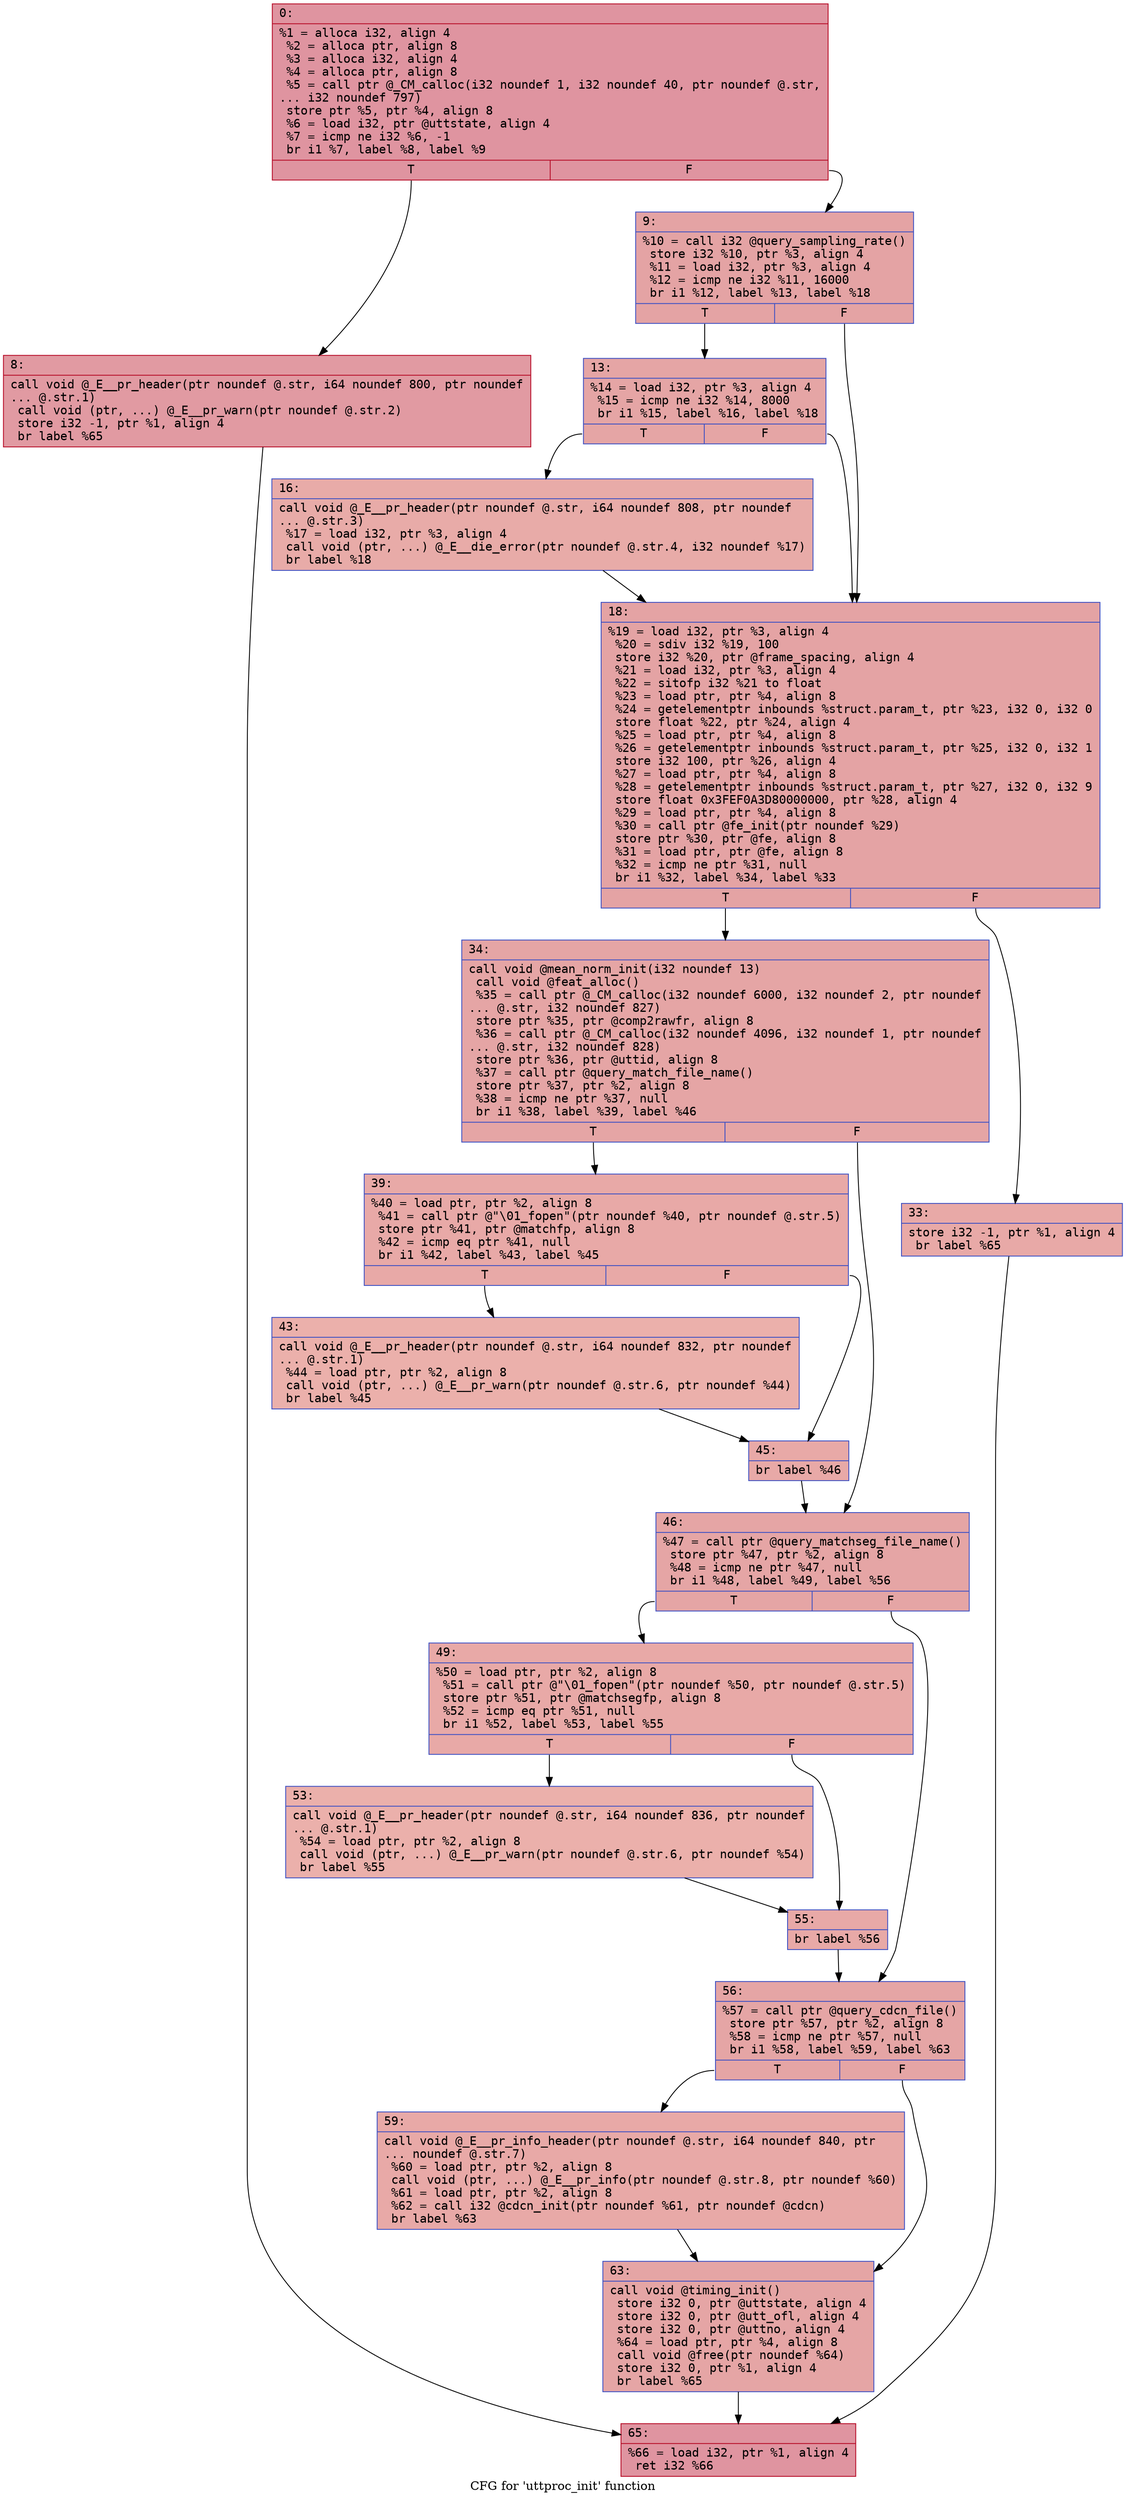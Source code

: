 digraph "CFG for 'uttproc_init' function" {
	label="CFG for 'uttproc_init' function";

	Node0x6000008ba9e0 [shape=record,color="#b70d28ff", style=filled, fillcolor="#b70d2870" fontname="Courier",label="{0:\l|  %1 = alloca i32, align 4\l  %2 = alloca ptr, align 8\l  %3 = alloca i32, align 4\l  %4 = alloca ptr, align 8\l  %5 = call ptr @_CM_calloc(i32 noundef 1, i32 noundef 40, ptr noundef @.str,\l... i32 noundef 797)\l  store ptr %5, ptr %4, align 8\l  %6 = load i32, ptr @uttstate, align 4\l  %7 = icmp ne i32 %6, -1\l  br i1 %7, label %8, label %9\l|{<s0>T|<s1>F}}"];
	Node0x6000008ba9e0:s0 -> Node0x6000008baa30[tooltip="0 -> 8\nProbability 62.50%" ];
	Node0x6000008ba9e0:s1 -> Node0x6000008baa80[tooltip="0 -> 9\nProbability 37.50%" ];
	Node0x6000008baa30 [shape=record,color="#b70d28ff", style=filled, fillcolor="#bb1b2c70" fontname="Courier",label="{8:\l|  call void @_E__pr_header(ptr noundef @.str, i64 noundef 800, ptr noundef\l... @.str.1)\l  call void (ptr, ...) @_E__pr_warn(ptr noundef @.str.2)\l  store i32 -1, ptr %1, align 4\l  br label %65\l}"];
	Node0x6000008baa30 -> Node0x6000008baf80[tooltip="8 -> 65\nProbability 100.00%" ];
	Node0x6000008baa80 [shape=record,color="#3d50c3ff", style=filled, fillcolor="#c32e3170" fontname="Courier",label="{9:\l|  %10 = call i32 @query_sampling_rate()\l  store i32 %10, ptr %3, align 4\l  %11 = load i32, ptr %3, align 4\l  %12 = icmp ne i32 %11, 16000\l  br i1 %12, label %13, label %18\l|{<s0>T|<s1>F}}"];
	Node0x6000008baa80:s0 -> Node0x6000008baad0[tooltip="9 -> 13\nProbability 50.00%" ];
	Node0x6000008baa80:s1 -> Node0x6000008bab70[tooltip="9 -> 18\nProbability 50.00%" ];
	Node0x6000008baad0 [shape=record,color="#3d50c3ff", style=filled, fillcolor="#c5333470" fontname="Courier",label="{13:\l|  %14 = load i32, ptr %3, align 4\l  %15 = icmp ne i32 %14, 8000\l  br i1 %15, label %16, label %18\l|{<s0>T|<s1>F}}"];
	Node0x6000008baad0:s0 -> Node0x6000008bab20[tooltip="13 -> 16\nProbability 50.00%" ];
	Node0x6000008baad0:s1 -> Node0x6000008bab70[tooltip="13 -> 18\nProbability 50.00%" ];
	Node0x6000008bab20 [shape=record,color="#3d50c3ff", style=filled, fillcolor="#cc403a70" fontname="Courier",label="{16:\l|  call void @_E__pr_header(ptr noundef @.str, i64 noundef 808, ptr noundef\l... @.str.3)\l  %17 = load i32, ptr %3, align 4\l  call void (ptr, ...) @_E__die_error(ptr noundef @.str.4, i32 noundef %17)\l  br label %18\l}"];
	Node0x6000008bab20 -> Node0x6000008bab70[tooltip="16 -> 18\nProbability 100.00%" ];
	Node0x6000008bab70 [shape=record,color="#3d50c3ff", style=filled, fillcolor="#c32e3170" fontname="Courier",label="{18:\l|  %19 = load i32, ptr %3, align 4\l  %20 = sdiv i32 %19, 100\l  store i32 %20, ptr @frame_spacing, align 4\l  %21 = load i32, ptr %3, align 4\l  %22 = sitofp i32 %21 to float\l  %23 = load ptr, ptr %4, align 8\l  %24 = getelementptr inbounds %struct.param_t, ptr %23, i32 0, i32 0\l  store float %22, ptr %24, align 4\l  %25 = load ptr, ptr %4, align 8\l  %26 = getelementptr inbounds %struct.param_t, ptr %25, i32 0, i32 1\l  store i32 100, ptr %26, align 4\l  %27 = load ptr, ptr %4, align 8\l  %28 = getelementptr inbounds %struct.param_t, ptr %27, i32 0, i32 9\l  store float 0x3FEF0A3D80000000, ptr %28, align 4\l  %29 = load ptr, ptr %4, align 8\l  %30 = call ptr @fe_init(ptr noundef %29)\l  store ptr %30, ptr @fe, align 8\l  %31 = load ptr, ptr @fe, align 8\l  %32 = icmp ne ptr %31, null\l  br i1 %32, label %34, label %33\l|{<s0>T|<s1>F}}"];
	Node0x6000008bab70:s0 -> Node0x6000008bac10[tooltip="18 -> 34\nProbability 62.50%" ];
	Node0x6000008bab70:s1 -> Node0x6000008babc0[tooltip="18 -> 33\nProbability 37.50%" ];
	Node0x6000008babc0 [shape=record,color="#3d50c3ff", style=filled, fillcolor="#ca3b3770" fontname="Courier",label="{33:\l|  store i32 -1, ptr %1, align 4\l  br label %65\l}"];
	Node0x6000008babc0 -> Node0x6000008baf80[tooltip="33 -> 65\nProbability 100.00%" ];
	Node0x6000008bac10 [shape=record,color="#3d50c3ff", style=filled, fillcolor="#c5333470" fontname="Courier",label="{34:\l|  call void @mean_norm_init(i32 noundef 13)\l  call void @feat_alloc()\l  %35 = call ptr @_CM_calloc(i32 noundef 6000, i32 noundef 2, ptr noundef\l... @.str, i32 noundef 827)\l  store ptr %35, ptr @comp2rawfr, align 8\l  %36 = call ptr @_CM_calloc(i32 noundef 4096, i32 noundef 1, ptr noundef\l... @.str, i32 noundef 828)\l  store ptr %36, ptr @uttid, align 8\l  %37 = call ptr @query_match_file_name()\l  store ptr %37, ptr %2, align 8\l  %38 = icmp ne ptr %37, null\l  br i1 %38, label %39, label %46\l|{<s0>T|<s1>F}}"];
	Node0x6000008bac10:s0 -> Node0x6000008bac60[tooltip="34 -> 39\nProbability 62.50%" ];
	Node0x6000008bac10:s1 -> Node0x6000008bad50[tooltip="34 -> 46\nProbability 37.50%" ];
	Node0x6000008bac60 [shape=record,color="#3d50c3ff", style=filled, fillcolor="#ca3b3770" fontname="Courier",label="{39:\l|  %40 = load ptr, ptr %2, align 8\l  %41 = call ptr @\"\\01_fopen\"(ptr noundef %40, ptr noundef @.str.5)\l  store ptr %41, ptr @matchfp, align 8\l  %42 = icmp eq ptr %41, null\l  br i1 %42, label %43, label %45\l|{<s0>T|<s1>F}}"];
	Node0x6000008bac60:s0 -> Node0x6000008bacb0[tooltip="39 -> 43\nProbability 37.50%" ];
	Node0x6000008bac60:s1 -> Node0x6000008bad00[tooltip="39 -> 45\nProbability 62.50%" ];
	Node0x6000008bacb0 [shape=record,color="#3d50c3ff", style=filled, fillcolor="#d24b4070" fontname="Courier",label="{43:\l|  call void @_E__pr_header(ptr noundef @.str, i64 noundef 832, ptr noundef\l... @.str.1)\l  %44 = load ptr, ptr %2, align 8\l  call void (ptr, ...) @_E__pr_warn(ptr noundef @.str.6, ptr noundef %44)\l  br label %45\l}"];
	Node0x6000008bacb0 -> Node0x6000008bad00[tooltip="43 -> 45\nProbability 100.00%" ];
	Node0x6000008bad00 [shape=record,color="#3d50c3ff", style=filled, fillcolor="#ca3b3770" fontname="Courier",label="{45:\l|  br label %46\l}"];
	Node0x6000008bad00 -> Node0x6000008bad50[tooltip="45 -> 46\nProbability 100.00%" ];
	Node0x6000008bad50 [shape=record,color="#3d50c3ff", style=filled, fillcolor="#c5333470" fontname="Courier",label="{46:\l|  %47 = call ptr @query_matchseg_file_name()\l  store ptr %47, ptr %2, align 8\l  %48 = icmp ne ptr %47, null\l  br i1 %48, label %49, label %56\l|{<s0>T|<s1>F}}"];
	Node0x6000008bad50:s0 -> Node0x6000008bada0[tooltip="46 -> 49\nProbability 62.50%" ];
	Node0x6000008bad50:s1 -> Node0x6000008bae90[tooltip="46 -> 56\nProbability 37.50%" ];
	Node0x6000008bada0 [shape=record,color="#3d50c3ff", style=filled, fillcolor="#ca3b3770" fontname="Courier",label="{49:\l|  %50 = load ptr, ptr %2, align 8\l  %51 = call ptr @\"\\01_fopen\"(ptr noundef %50, ptr noundef @.str.5)\l  store ptr %51, ptr @matchsegfp, align 8\l  %52 = icmp eq ptr %51, null\l  br i1 %52, label %53, label %55\l|{<s0>T|<s1>F}}"];
	Node0x6000008bada0:s0 -> Node0x6000008badf0[tooltip="49 -> 53\nProbability 37.50%" ];
	Node0x6000008bada0:s1 -> Node0x6000008bae40[tooltip="49 -> 55\nProbability 62.50%" ];
	Node0x6000008badf0 [shape=record,color="#3d50c3ff", style=filled, fillcolor="#d24b4070" fontname="Courier",label="{53:\l|  call void @_E__pr_header(ptr noundef @.str, i64 noundef 836, ptr noundef\l... @.str.1)\l  %54 = load ptr, ptr %2, align 8\l  call void (ptr, ...) @_E__pr_warn(ptr noundef @.str.6, ptr noundef %54)\l  br label %55\l}"];
	Node0x6000008badf0 -> Node0x6000008bae40[tooltip="53 -> 55\nProbability 100.00%" ];
	Node0x6000008bae40 [shape=record,color="#3d50c3ff", style=filled, fillcolor="#ca3b3770" fontname="Courier",label="{55:\l|  br label %56\l}"];
	Node0x6000008bae40 -> Node0x6000008bae90[tooltip="55 -> 56\nProbability 100.00%" ];
	Node0x6000008bae90 [shape=record,color="#3d50c3ff", style=filled, fillcolor="#c5333470" fontname="Courier",label="{56:\l|  %57 = call ptr @query_cdcn_file()\l  store ptr %57, ptr %2, align 8\l  %58 = icmp ne ptr %57, null\l  br i1 %58, label %59, label %63\l|{<s0>T|<s1>F}}"];
	Node0x6000008bae90:s0 -> Node0x6000008baee0[tooltip="56 -> 59\nProbability 62.50%" ];
	Node0x6000008bae90:s1 -> Node0x6000008baf30[tooltip="56 -> 63\nProbability 37.50%" ];
	Node0x6000008baee0 [shape=record,color="#3d50c3ff", style=filled, fillcolor="#ca3b3770" fontname="Courier",label="{59:\l|  call void @_E__pr_info_header(ptr noundef @.str, i64 noundef 840, ptr\l... noundef @.str.7)\l  %60 = load ptr, ptr %2, align 8\l  call void (ptr, ...) @_E__pr_info(ptr noundef @.str.8, ptr noundef %60)\l  %61 = load ptr, ptr %2, align 8\l  %62 = call i32 @cdcn_init(ptr noundef %61, ptr noundef @cdcn)\l  br label %63\l}"];
	Node0x6000008baee0 -> Node0x6000008baf30[tooltip="59 -> 63\nProbability 100.00%" ];
	Node0x6000008baf30 [shape=record,color="#3d50c3ff", style=filled, fillcolor="#c5333470" fontname="Courier",label="{63:\l|  call void @timing_init()\l  store i32 0, ptr @uttstate, align 4\l  store i32 0, ptr @utt_ofl, align 4\l  store i32 0, ptr @uttno, align 4\l  %64 = load ptr, ptr %4, align 8\l  call void @free(ptr noundef %64)\l  store i32 0, ptr %1, align 4\l  br label %65\l}"];
	Node0x6000008baf30 -> Node0x6000008baf80[tooltip="63 -> 65\nProbability 100.00%" ];
	Node0x6000008baf80 [shape=record,color="#b70d28ff", style=filled, fillcolor="#b70d2870" fontname="Courier",label="{65:\l|  %66 = load i32, ptr %1, align 4\l  ret i32 %66\l}"];
}
